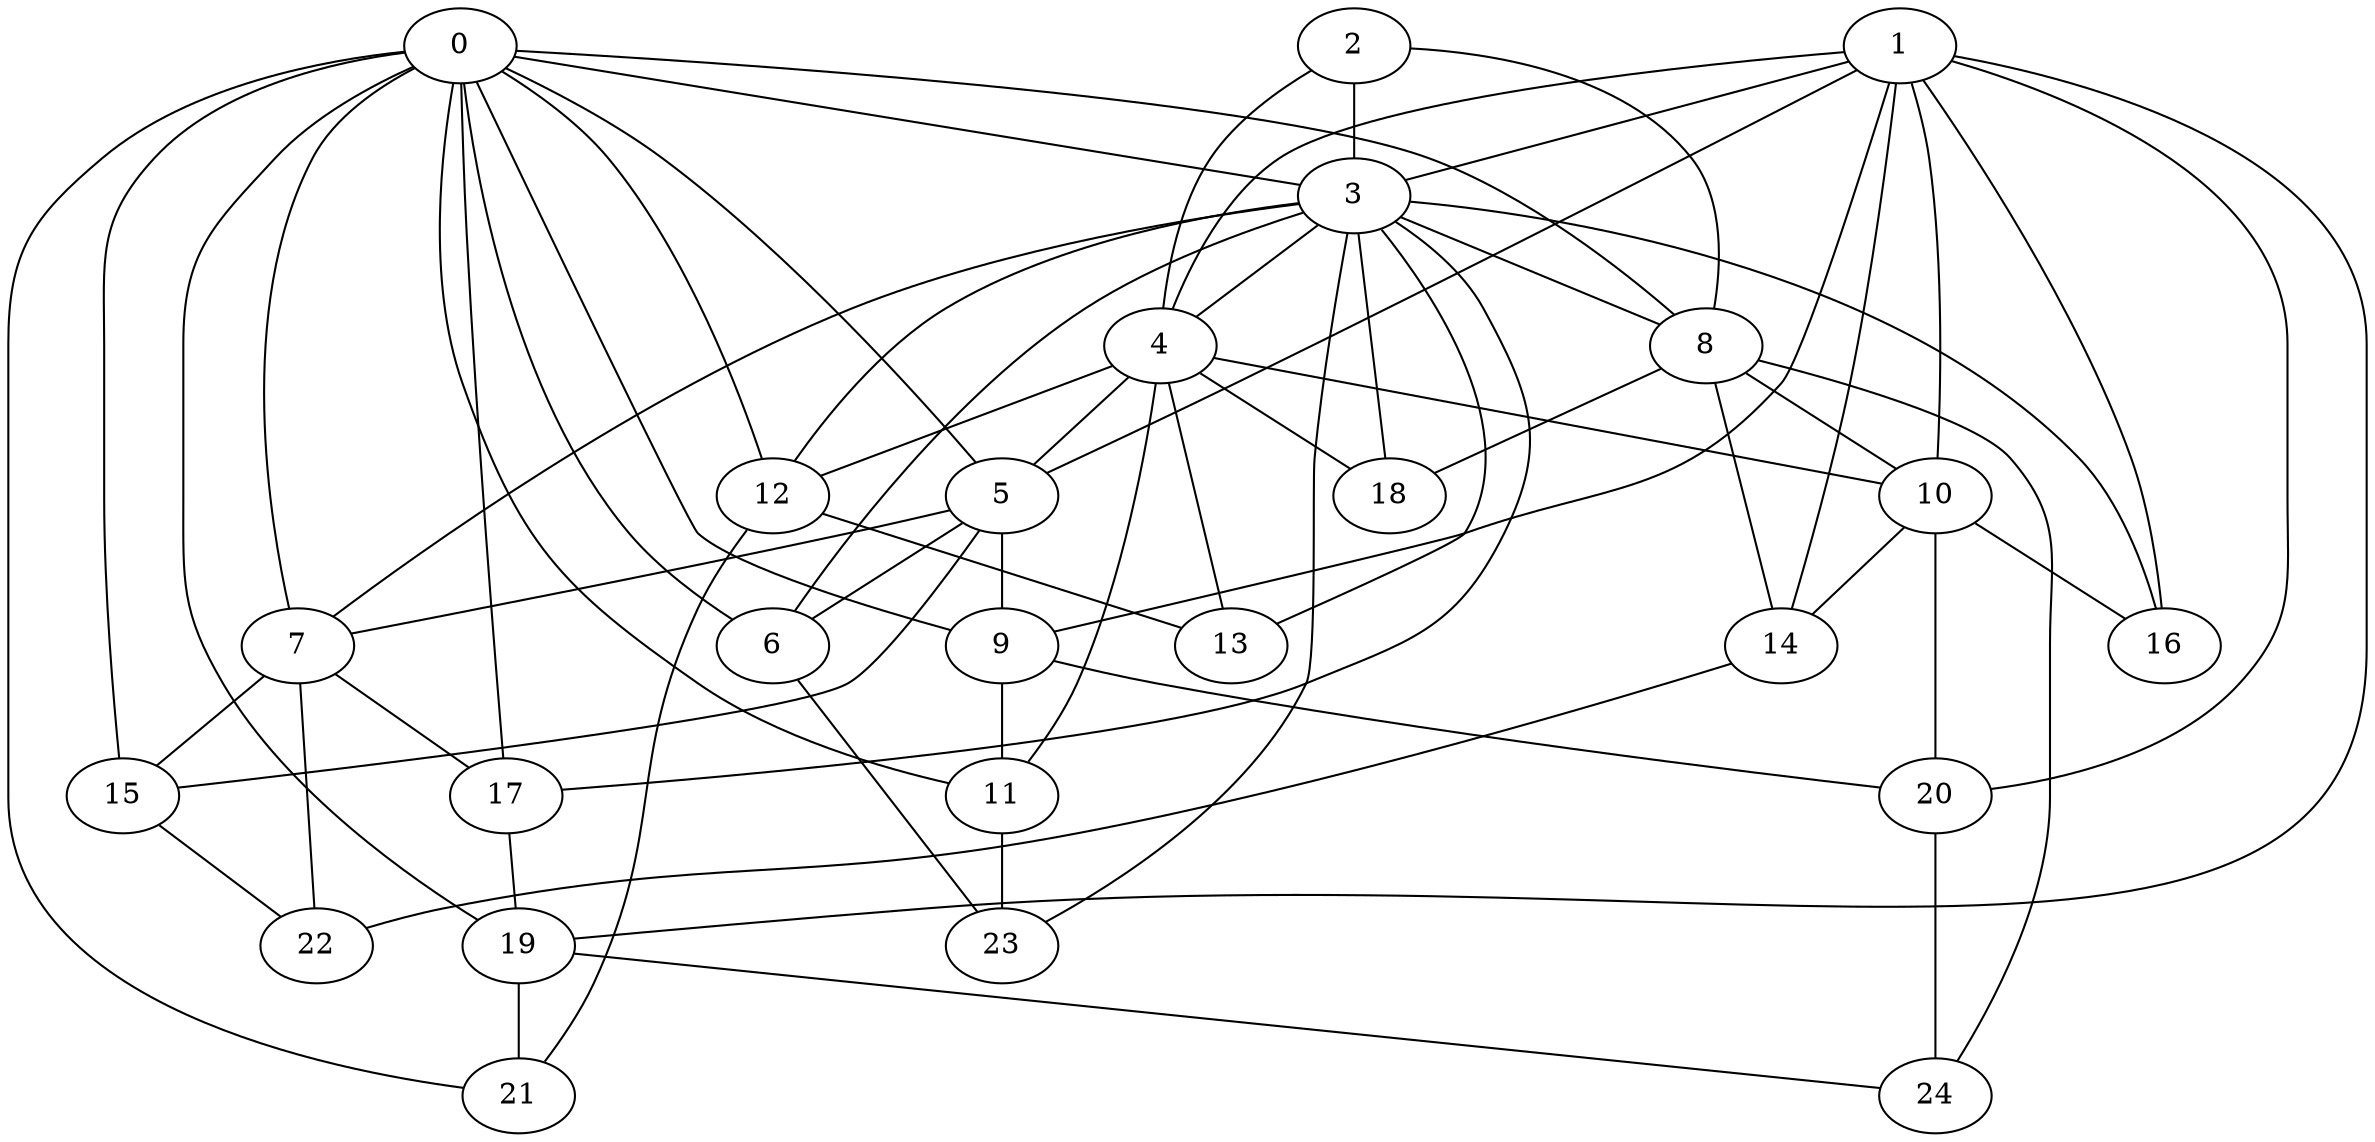 strict graph "barabasi_albert_graph(25,3)" {
0;
1;
2;
3;
4;
5;
6;
7;
8;
9;
10;
11;
12;
13;
14;
15;
16;
17;
18;
19;
20;
21;
22;
23;
24;
0 -- 3  [is_available=True, prob="0.329337718332"];
0 -- 5  [is_available=True, prob="0.307087806511"];
0 -- 6  [is_available=True, prob="0.822577948974"];
0 -- 7  [is_available=True, prob="0.935600454168"];
0 -- 8  [is_available=True, prob="0.972840828215"];
0 -- 9  [is_available=True, prob="0.376560325172"];
0 -- 11  [is_available=True, prob="1.0"];
0 -- 12  [is_available=True, prob="0.22422594967"];
0 -- 15  [is_available=True, prob="0.0605467147725"];
0 -- 17  [is_available=True, prob="0.860978074875"];
0 -- 19  [is_available=True, prob="0.925770417171"];
0 -- 21  [is_available=True, prob="0.670464218522"];
1 -- 3  [is_available=True, prob="1.0"];
1 -- 4  [is_available=True, prob="0.00948585604097"];
1 -- 5  [is_available=True, prob="0.281208979186"];
1 -- 9  [is_available=True, prob="0.0877002869106"];
1 -- 10  [is_available=True, prob="1.0"];
1 -- 14  [is_available=True, prob="1.0"];
1 -- 16  [is_available=True, prob="0.994285337265"];
1 -- 19  [is_available=True, prob="0.0436473790151"];
1 -- 20  [is_available=True, prob="0.752542357295"];
2 -- 8  [is_available=True, prob="1.0"];
2 -- 3  [is_available=True, prob="0.446100090418"];
2 -- 4  [is_available=True, prob="1.0"];
3 -- 4  [is_available=True, prob="0.134401111351"];
3 -- 6  [is_available=True, prob="0.713797896959"];
3 -- 7  [is_available=True, prob="1.0"];
3 -- 8  [is_available=True, prob="0.1247604272"];
3 -- 12  [is_available=True, prob="1.0"];
3 -- 13  [is_available=True, prob="0.853406583552"];
3 -- 16  [is_available=True, prob="0.976029750232"];
3 -- 17  [is_available=True, prob="0.95689068439"];
3 -- 18  [is_available=True, prob="0.564388049303"];
3 -- 23  [is_available=True, prob="1.0"];
4 -- 5  [is_available=True, prob="0.539928228501"];
4 -- 10  [is_available=True, prob="0.308277222339"];
4 -- 11  [is_available=True, prob="0.438824770674"];
4 -- 12  [is_available=True, prob="1.0"];
4 -- 13  [is_available=True, prob="0.849674229205"];
4 -- 18  [is_available=True, prob="1.0"];
5 -- 6  [is_available=True, prob="1.0"];
5 -- 7  [is_available=True, prob="1.0"];
5 -- 9  [is_available=True, prob="0.338643174175"];
5 -- 15  [is_available=True, prob="0.429795783622"];
6 -- 23  [is_available=True, prob="0.812203918941"];
7 -- 15  [is_available=True, prob="0.0414089383322"];
7 -- 17  [is_available=True, prob="1.0"];
7 -- 22  [is_available=True, prob="0.968438557006"];
8 -- 10  [is_available=True, prob="0.664899750455"];
8 -- 14  [is_available=True, prob="0.868229318462"];
8 -- 18  [is_available=True, prob="1.0"];
8 -- 24  [is_available=True, prob="1.0"];
9 -- 11  [is_available=True, prob="1.0"];
9 -- 20  [is_available=True, prob="1.0"];
10 -- 14  [is_available=True, prob="0.74549252134"];
10 -- 16  [is_available=True, prob="0.901298765158"];
10 -- 20  [is_available=True, prob="0.790729831082"];
11 -- 23  [is_available=True, prob="1.0"];
12 -- 13  [is_available=True, prob="0.914717119981"];
12 -- 21  [is_available=True, prob="0.733671672317"];
14 -- 22  [is_available=True, prob="1.0"];
15 -- 22  [is_available=True, prob="0.426126502306"];
17 -- 19  [is_available=True, prob="1.0"];
19 -- 21  [is_available=True, prob="0.165276156808"];
19 -- 24  [is_available=True, prob="0.392313901461"];
20 -- 24  [is_available=True, prob="0.416979504144"];
}
